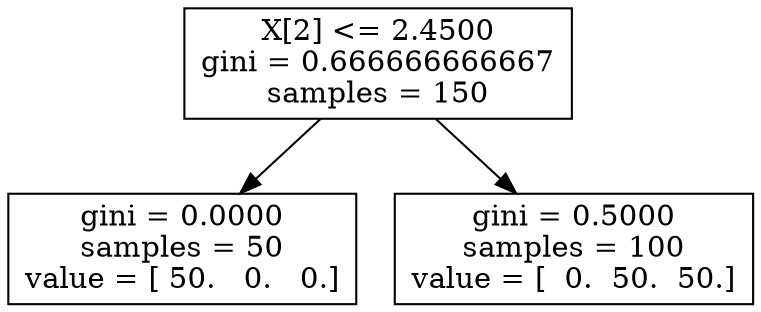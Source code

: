 digraph Tree {
0 [label="X[2] <= 2.4500\ngini = 0.666666666667\nsamples = 150", shape="box"] ;
1 [label="gini = 0.0000\nsamples = 50\nvalue = [ 50.   0.   0.]", shape="box"] ;
0 -> 1 ;
2 [label="gini = 0.5000\nsamples = 100\nvalue = [  0.  50.  50.]", shape="box"] ;
0 -> 2 ;
}